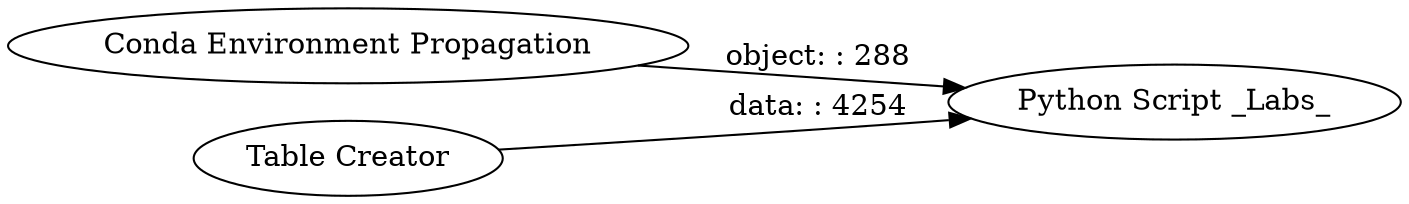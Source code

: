 digraph {
	"-6590124044754268354_3794" [label="Conda Environment Propagation"]
	"-6590124044754268354_3792" [label="Python Script _Labs_"]
	"-6590124044754268354_3793" [label="Table Creator"]
	"-6590124044754268354_3793" -> "-6590124044754268354_3792" [label="data: : 4254"]
	"-6590124044754268354_3794" -> "-6590124044754268354_3792" [label="object: : 288"]
	rankdir=LR
}
